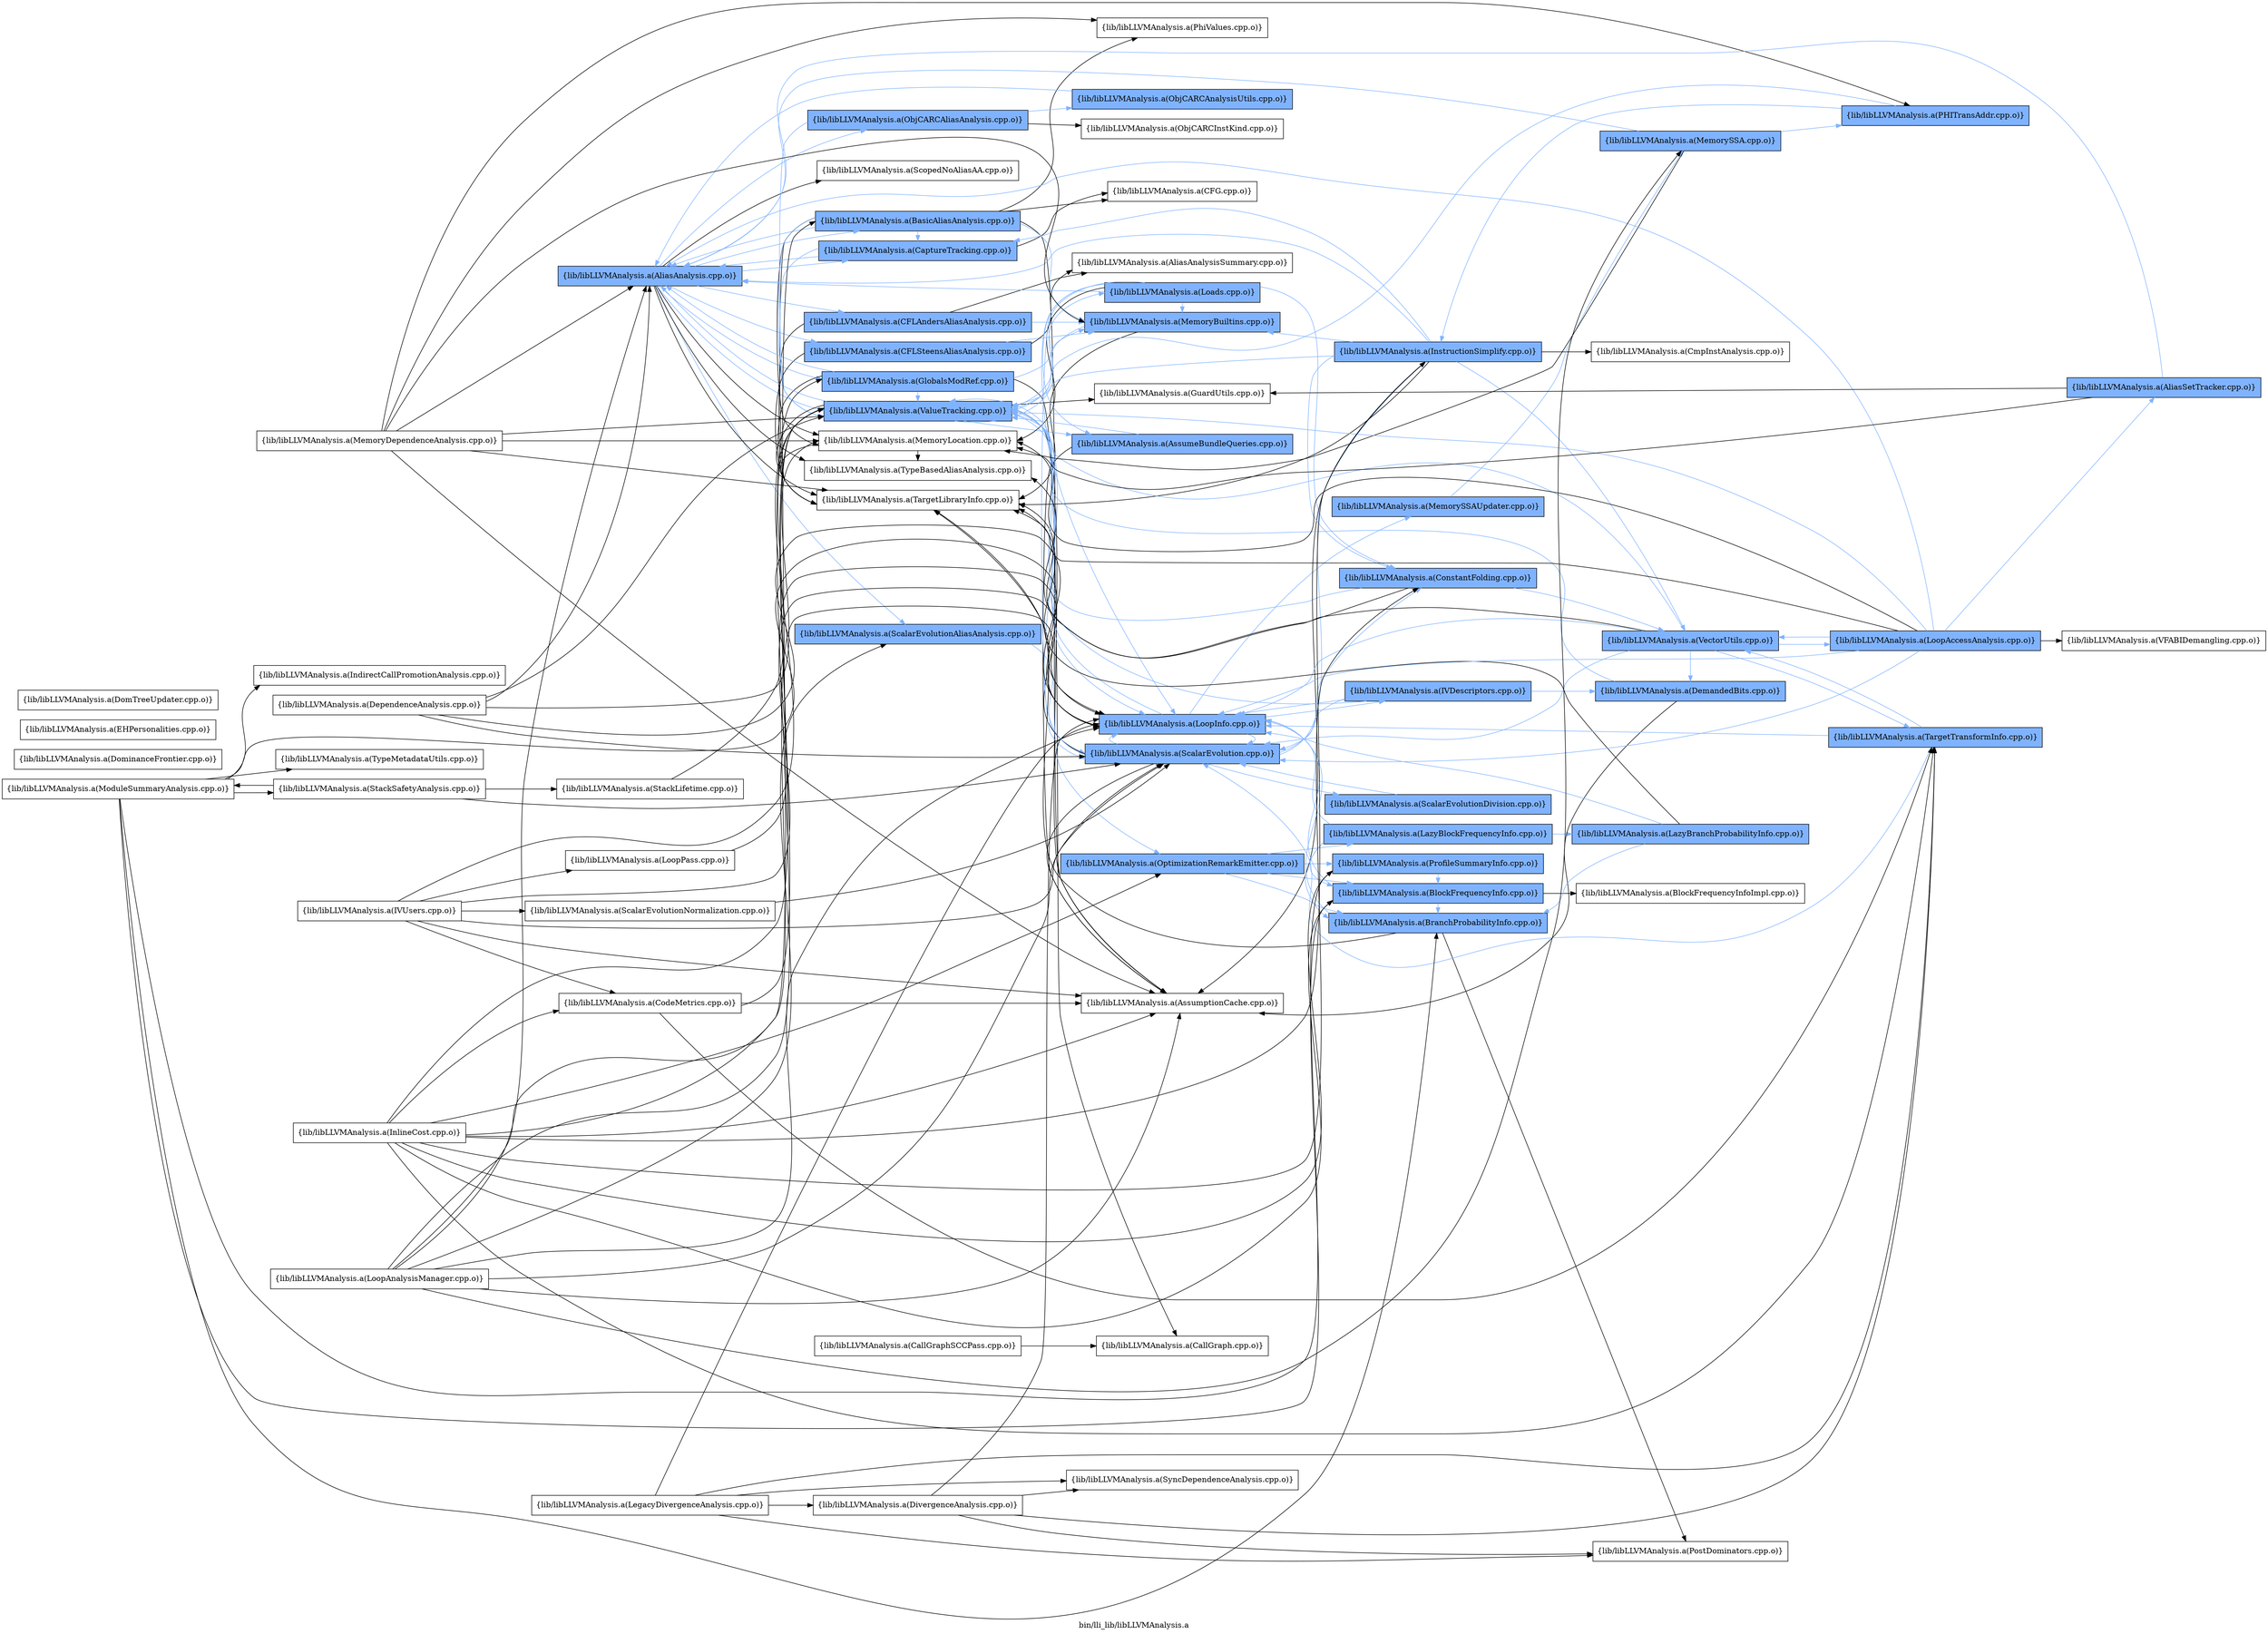 digraph "bin/lli_lib/libLLVMAnalysis.a" {
	label="bin/lli_lib/libLLVMAnalysis.a";
	rankdir=LR;
	{ rank=same; Node0x555f332d2ad8;  }
	{ rank=same; Node0x555f332d1f48; Node0x555f332d94c8; Node0x555f332d9ab8; Node0x555f332d9518; Node0x555f332df198; Node0x555f332c53d8; Node0x555f332bf988; Node0x555f332d1cc8; Node0x555f332d8b18; Node0x555f332d7cb8; Node0x555f332d6db8; Node0x555f332bc378;  }
	{ rank=same; Node0x555f332d2588; Node0x555f332da198; Node0x555f332c62d8; Node0x555f332b7cd8; Node0x555f332d9338; Node0x555f332da5f8; Node0x555f332b9df8; Node0x555f332b94e8; Node0x555f332bb8d8; Node0x555f332d22b8; Node0x555f332bb108; Node0x555f332c3df8; Node0x555f332c5c48; Node0x555f332b9718;  }
	{ rank=same; Node0x555f332d92e8; Node0x555f332dc268; Node0x555f332d1548; Node0x555f332bab18; Node0x555f332d32a8; Node0x555f332d0eb8; Node0x555f332da7d8; Node0x555f332dd0c8; Node0x555f332bc878;  }
	{ rank=same; Node0x555f332b7f58; Node0x555f332dc9e8; Node0x555f332dc768; Node0x555f332d2b78; Node0x555f332da788; Node0x555f332bc698; Node0x555f332db188;  }
	{ rank=same; Node0x555f332c2318; Node0x555f332d88e8; Node0x555f332b8ef8;  }

	Node0x555f332d2ad8 [shape=record,shape=box,group=1,style=filled,fillcolor="0.600000 0.5 1",label="{lib/libLLVMAnalysis.a(AliasAnalysis.cpp.o)}"];
	Node0x555f332d2ad8 -> Node0x555f332d1f48[color="0.600000 0.5 1"];
	Node0x555f332d2ad8 -> Node0x555f332d94c8[color="0.600000 0.5 1"];
	Node0x555f332d2ad8 -> Node0x555f332d9ab8[color="0.600000 0.5 1"];
	Node0x555f332d2ad8 -> Node0x555f332d9518[color="0.600000 0.5 1"];
	Node0x555f332d2ad8 -> Node0x555f332df198[color="0.600000 0.5 1"];
	Node0x555f332d2ad8 -> Node0x555f332c53d8;
	Node0x555f332d2ad8 -> Node0x555f332bf988[color="0.600000 0.5 1"];
	Node0x555f332d2ad8 -> Node0x555f332d1cc8[color="0.600000 0.5 1"];
	Node0x555f332d2ad8 -> Node0x555f332d8b18;
	Node0x555f332d2ad8 -> Node0x555f332d7cb8;
	Node0x555f332d2ad8 -> Node0x555f332d6db8;
	Node0x555f332d2ad8 -> Node0x555f332bc378[color="0.600000 0.5 1"];
	Node0x555f332d1f48 [shape=record,shape=box,group=1,style=filled,fillcolor="0.600000 0.5 1",label="{lib/libLLVMAnalysis.a(BasicAliasAnalysis.cpp.o)}"];
	Node0x555f332d1f48 -> Node0x555f332d2ad8[color="0.600000 0.5 1"];
	Node0x555f332d1f48 -> Node0x555f332d2588;
	Node0x555f332d1f48 -> Node0x555f332da198;
	Node0x555f332d1f48 -> Node0x555f332d9518[color="0.600000 0.5 1"];
	Node0x555f332d1f48 -> Node0x555f332c62d8[color="0.600000 0.5 1"];
	Node0x555f332d1f48 -> Node0x555f332c53d8;
	Node0x555f332d1f48 -> Node0x555f332b7cd8;
	Node0x555f332d1f48 -> Node0x555f332d8b18;
	Node0x555f332d1f48 -> Node0x555f332bc378[color="0.600000 0.5 1"];
	Node0x555f332db098 [shape=record,shape=box,group=0,label="{lib/libLLVMAnalysis.a(DominanceFrontier.cpp.o)}"];
	Node0x555f332df198 [shape=record,shape=box,group=1,style=filled,fillcolor="0.600000 0.5 1",label="{lib/libLLVMAnalysis.a(GlobalsModRef.cpp.o)}"];
	Node0x555f332df198 -> Node0x555f332d2ad8[color="0.600000 0.5 1"];
	Node0x555f332df198 -> Node0x555f332da5f8;
	Node0x555f332df198 -> Node0x555f332c62d8[color="0.600000 0.5 1"];
	Node0x555f332df198 -> Node0x555f332d8b18;
	Node0x555f332df198 -> Node0x555f332bc378[color="0.600000 0.5 1"];
	Node0x555f332bcaf8 [shape=record,shape=box,group=0,label="{lib/libLLVMAnalysis.a(IVUsers.cpp.o)}"];
	Node0x555f332bcaf8 -> Node0x555f332d2588;
	Node0x555f332bcaf8 -> Node0x555f332bc788;
	Node0x555f332bcaf8 -> Node0x555f332c5c48;
	Node0x555f332bcaf8 -> Node0x555f332c69b8;
	Node0x555f332bcaf8 -> Node0x555f332bb8d8;
	Node0x555f332bcaf8 -> Node0x555f332daa58;
	Node0x555f332bcaf8 -> Node0x555f332bc378;
	Node0x555f332c5c48 [shape=record,shape=box,group=1,style=filled,fillcolor="0.600000 0.5 1",label="{lib/libLLVMAnalysis.a(LoopInfo.cpp.o)}"];
	Node0x555f332c5c48 -> Node0x555f332bab18[color="0.600000 0.5 1"];
	Node0x555f332c5c48 -> Node0x555f332d32a8[color="0.600000 0.5 1"];
	Node0x555f332c5c48 -> Node0x555f332bb8d8[color="0.600000 0.5 1"];
	Node0x555f332c5c48 -> Node0x555f332bc378[color="0.600000 0.5 1"];
	Node0x555f332c46b8 [shape=record,shape=box,group=0,label="{lib/libLLVMAnalysis.a(MemoryDependenceAnalysis.cpp.o)}"];
	Node0x555f332c46b8 -> Node0x555f332d2ad8;
	Node0x555f332c46b8 -> Node0x555f332d2588;
	Node0x555f332c46b8 -> Node0x555f332c62d8;
	Node0x555f332c46b8 -> Node0x555f332c53d8;
	Node0x555f332c46b8 -> Node0x555f332b8ef8;
	Node0x555f332c46b8 -> Node0x555f332b7cd8;
	Node0x555f332c46b8 -> Node0x555f332d8b18;
	Node0x555f332c46b8 -> Node0x555f332bc378;
	Node0x555f332bb8d8 [shape=record,shape=box,group=1,style=filled,fillcolor="0.600000 0.5 1",label="{lib/libLLVMAnalysis.a(ScalarEvolution.cpp.o)}"];
	Node0x555f332bb8d8 -> Node0x555f332d2588;
	Node0x555f332bb8d8 -> Node0x555f332d92e8[color="0.600000 0.5 1"];
	Node0x555f332bb8d8 -> Node0x555f332dc268[color="0.600000 0.5 1"];
	Node0x555f332bb8d8 -> Node0x555f332c5c48[color="0.600000 0.5 1"];
	Node0x555f332bb8d8 -> Node0x555f332d1548[color="0.600000 0.5 1"];
	Node0x555f332bb8d8 -> Node0x555f332d8b18;
	Node0x555f332bb8d8 -> Node0x555f332bc378[color="0.600000 0.5 1"];
	Node0x555f332d1cc8 [shape=record,shape=box,group=1,style=filled,fillcolor="0.600000 0.5 1",label="{lib/libLLVMAnalysis.a(ScalarEvolutionAliasAnalysis.cpp.o)}"];
	Node0x555f332d1cc8 -> Node0x555f332bb8d8[color="0.600000 0.5 1"];
	Node0x555f332d92e8 [shape=record,shape=box,group=1,style=filled,fillcolor="0.600000 0.5 1",label="{lib/libLLVMAnalysis.a(ConstantFolding.cpp.o)}"];
	Node0x555f332d92e8 -> Node0x555f332d8b18;
	Node0x555f332d92e8 -> Node0x555f332bc378[color="0.600000 0.5 1"];
	Node0x555f332d92e8 -> Node0x555f332b7f58[color="0.600000 0.5 1"];
	Node0x555f332dbb38 [shape=record,shape=box,group=0,label="{lib/libLLVMAnalysis.a(EHPersonalities.cpp.o)}"];
	Node0x555f332c3df8 [shape=record,shape=box,group=1,style=filled,fillcolor="0.600000 0.5 1",label="{lib/libLLVMAnalysis.a(Loads.cpp.o)}"];
	Node0x555f332c3df8 -> Node0x555f332d2ad8[color="0.600000 0.5 1"];
	Node0x555f332c3df8 -> Node0x555f332d22b8[color="0.600000 0.5 1"];
	Node0x555f332c3df8 -> Node0x555f332d92e8[color="0.600000 0.5 1"];
	Node0x555f332c3df8 -> Node0x555f332c5c48[color="0.600000 0.5 1"];
	Node0x555f332c3df8 -> Node0x555f332c62d8[color="0.600000 0.5 1"];
	Node0x555f332c3df8 -> Node0x555f332c53d8;
	Node0x555f332c3df8 -> Node0x555f332bb8d8[color="0.600000 0.5 1"];
	Node0x555f332c3df8 -> Node0x555f332bc378[color="0.600000 0.5 1"];
	Node0x555f332d0eb8 [shape=record,shape=box,group=1,style=filled,fillcolor="0.600000 0.5 1",label="{lib/libLLVMAnalysis.a(BlockFrequencyInfo.cpp.o)}"];
	Node0x555f332d0eb8 -> Node0x555f332da788;
	Node0x555f332d0eb8 -> Node0x555f332da7d8[color="0.600000 0.5 1"];
	Node0x555f332d0eb8 -> Node0x555f332c5c48[color="0.600000 0.5 1"];
	Node0x555f332da788 [shape=record,shape=box,group=0,label="{lib/libLLVMAnalysis.a(BlockFrequencyInfoImpl.cpp.o)}"];
	Node0x555f332bc378 [shape=record,shape=box,group=1,style=filled,fillcolor="0.600000 0.5 1",label="{lib/libLLVMAnalysis.a(ValueTracking.cpp.o)}"];
	Node0x555f332bc378 -> Node0x555f332d2ad8[color="0.600000 0.5 1"];
	Node0x555f332bc378 -> Node0x555f332d22b8[color="0.600000 0.5 1"];
	Node0x555f332bc378 -> Node0x555f332d2588;
	Node0x555f332bc378 -> Node0x555f332bb108;
	Node0x555f332bc378 -> Node0x555f332c3df8[color="0.600000 0.5 1"];
	Node0x555f332bc378 -> Node0x555f332c5c48[color="0.600000 0.5 1"];
	Node0x555f332bc378 -> Node0x555f332b9718[color="0.600000 0.5 1"];
	Node0x555f332bc378 -> Node0x555f332d8b18;
	Node0x555f332d94c8 [shape=record,shape=box,group=1,style=filled,fillcolor="0.600000 0.5 1",label="{lib/libLLVMAnalysis.a(CFLAndersAliasAnalysis.cpp.o)}"];
	Node0x555f332d94c8 -> Node0x555f332d9338;
	Node0x555f332d94c8 -> Node0x555f332c62d8[color="0.600000 0.5 1"];
	Node0x555f332d94c8 -> Node0x555f332d8b18;
	Node0x555f332d9ab8 [shape=record,shape=box,group=1,style=filled,fillcolor="0.600000 0.5 1",label="{lib/libLLVMAnalysis.a(CFLSteensAliasAnalysis.cpp.o)}"];
	Node0x555f332d9ab8 -> Node0x555f332d9338;
	Node0x555f332d9ab8 -> Node0x555f332c62d8[color="0.600000 0.5 1"];
	Node0x555f332d9ab8 -> Node0x555f332d8b18;
	Node0x555f332d8cf8 [shape=record,shape=box,group=0,label="{lib/libLLVMAnalysis.a(CallGraphSCCPass.cpp.o)}"];
	Node0x555f332d8cf8 -> Node0x555f332da5f8;
	Node0x555f332d88e8 [shape=record,shape=box,group=1,style=filled,fillcolor="0.600000 0.5 1",label="{lib/libLLVMAnalysis.a(TargetTransformInfo.cpp.o)}"];
	Node0x555f332d88e8 -> Node0x555f332c5c48[color="0.600000 0.5 1"];
	Node0x555f332d88e8 -> Node0x555f332bb8d8[color="0.600000 0.5 1"];
	Node0x555f332d88e8 -> Node0x555f332b7f58[color="0.600000 0.5 1"];
	Node0x555f332d7cb8 [shape=record,shape=box,group=0,label="{lib/libLLVMAnalysis.a(TypeBasedAliasAnalysis.cpp.o)}"];
	Node0x555f332d6db8 [shape=record,shape=box,group=0,label="{lib/libLLVMAnalysis.a(ScopedNoAliasAA.cpp.o)}"];
	Node0x555f332bc878 [shape=record,shape=box,group=1,style=filled,fillcolor="0.600000 0.5 1",label="{lib/libLLVMAnalysis.a(ProfileSummaryInfo.cpp.o)}"];
	Node0x555f332bc878 -> Node0x555f332d0eb8[color="0.600000 0.5 1"];
	Node0x555f332da198 [shape=record,shape=box,group=0,label="{lib/libLLVMAnalysis.a(CFG.cpp.o)}"];
	Node0x555f332da7d8 [shape=record,shape=box,group=1,style=filled,fillcolor="0.600000 0.5 1",label="{lib/libLLVMAnalysis.a(BranchProbabilityInfo.cpp.o)}"];
	Node0x555f332da7d8 -> Node0x555f332c5c48[color="0.600000 0.5 1"];
	Node0x555f332da7d8 -> Node0x555f332bc698;
	Node0x555f332da7d8 -> Node0x555f332d8b18;
	Node0x555f332dc268 [shape=record,shape=box,group=1,style=filled,fillcolor="0.600000 0.5 1",label="{lib/libLLVMAnalysis.a(InstructionSimplify.cpp.o)}"];
	Node0x555f332dc268 -> Node0x555f332d2ad8[color="0.600000 0.5 1"];
	Node0x555f332dc268 -> Node0x555f332d2588;
	Node0x555f332dc268 -> Node0x555f332d9518[color="0.600000 0.5 1"];
	Node0x555f332dc268 -> Node0x555f332d92e8[color="0.600000 0.5 1"];
	Node0x555f332dc268 -> Node0x555f332dc9e8;
	Node0x555f332dc268 -> Node0x555f332c62d8[color="0.600000 0.5 1"];
	Node0x555f332dc268 -> Node0x555f332d8b18;
	Node0x555f332dc268 -> Node0x555f332bc378[color="0.600000 0.5 1"];
	Node0x555f332dc268 -> Node0x555f332b7f58[color="0.600000 0.5 1"];
	Node0x555f332d8b18 [shape=record,shape=box,group=0,label="{lib/libLLVMAnalysis.a(TargetLibraryInfo.cpp.o)}"];
	Node0x555f332b7f58 [shape=record,shape=box,group=1,style=filled,fillcolor="0.600000 0.5 1",label="{lib/libLLVMAnalysis.a(VectorUtils.cpp.o)}"];
	Node0x555f332b7f58 -> Node0x555f332dc768[color="0.600000 0.5 1"];
	Node0x555f332b7f58 -> Node0x555f332c2318[color="0.600000 0.5 1"];
	Node0x555f332b7f58 -> Node0x555f332c5c48[color="0.600000 0.5 1"];
	Node0x555f332b7f58 -> Node0x555f332bb8d8[color="0.600000 0.5 1"];
	Node0x555f332b7f58 -> Node0x555f332d88e8[color="0.600000 0.5 1"];
	Node0x555f332b7f58 -> Node0x555f332d7cb8;
	Node0x555f332b7f58 -> Node0x555f332bc378[color="0.600000 0.5 1"];
	Node0x555f332dcb78 [shape=record,shape=box,group=0,label="{lib/libLLVMAnalysis.a(DomTreeUpdater.cpp.o)}"];
	Node0x555f332dd0c8 [shape=record,shape=box,group=1,style=filled,fillcolor="0.600000 0.5 1",label="{lib/libLLVMAnalysis.a(LazyBlockFrequencyInfo.cpp.o)}"];
	Node0x555f332dd0c8 -> Node0x555f332d0eb8[color="0.600000 0.5 1"];
	Node0x555f332dd0c8 -> Node0x555f332da7d8[color="0.600000 0.5 1"];
	Node0x555f332dd0c8 -> Node0x555f332db188[color="0.600000 0.5 1"];
	Node0x555f332dd0c8 -> Node0x555f332c5c48[color="0.600000 0.5 1"];
	Node0x555f332d2588 [shape=record,shape=box,group=0,label="{lib/libLLVMAnalysis.a(AssumptionCache.cpp.o)}"];
	Node0x555f332b9718 [shape=record,shape=box,group=1,style=filled,fillcolor="0.600000 0.5 1",label="{lib/libLLVMAnalysis.a(OptimizationRemarkEmitter.cpp.o)}"];
	Node0x555f332b9718 -> Node0x555f332d0eb8[color="0.600000 0.5 1"];
	Node0x555f332b9718 -> Node0x555f332da7d8[color="0.600000 0.5 1"];
	Node0x555f332b9718 -> Node0x555f332dd0c8[color="0.600000 0.5 1"];
	Node0x555f332b9718 -> Node0x555f332bc878[color="0.600000 0.5 1"];
	Node0x555f332d2b78 [shape=record,shape=box,group=1,style=filled,fillcolor="0.600000 0.5 1",label="{lib/libLLVMAnalysis.a(MemorySSA.cpp.o)}"];
	Node0x555f332d2b78 -> Node0x555f332d2ad8[color="0.600000 0.5 1"];
	Node0x555f332d2b78 -> Node0x555f332c53d8;
	Node0x555f332d2b78 -> Node0x555f332b8ef8[color="0.600000 0.5 1"];
	Node0x555f332d32a8 [shape=record,shape=box,group=1,style=filled,fillcolor="0.600000 0.5 1",label="{lib/libLLVMAnalysis.a(MemorySSAUpdater.cpp.o)}"];
	Node0x555f332d32a8 -> Node0x555f332d2b78[color="0.600000 0.5 1"];
	Node0x555f332b94e8 [shape=record,shape=box,group=0,label="{lib/libLLVMAnalysis.a(ObjCARCInstKind.cpp.o)}"];
	Node0x555f332bbd38 [shape=record,shape=box,group=0,label="{lib/libLLVMAnalysis.a(InlineCost.cpp.o)}"];
	Node0x555f332bbd38 -> Node0x555f332d2588;
	Node0x555f332bbd38 -> Node0x555f332d0eb8;
	Node0x555f332bbd38 -> Node0x555f332d92e8;
	Node0x555f332bbd38 -> Node0x555f332bc788;
	Node0x555f332bbd38 -> Node0x555f332dc268;
	Node0x555f332bbd38 -> Node0x555f332c5c48;
	Node0x555f332bbd38 -> Node0x555f332b9718;
	Node0x555f332bbd38 -> Node0x555f332bc878;
	Node0x555f332bbd38 -> Node0x555f332d88e8;
	Node0x555f332bbd38 -> Node0x555f332bc378;
	Node0x555f332d9d88 [shape=record,shape=box,group=0,label="{lib/libLLVMAnalysis.a(StackLifetime.cpp.o)}"];
	Node0x555f332d9d88 -> Node0x555f332bc378;
	Node0x555f332c53d8 [shape=record,shape=box,group=0,label="{lib/libLLVMAnalysis.a(MemoryLocation.cpp.o)}"];
	Node0x555f332c53d8 -> Node0x555f332d8b18;
	Node0x555f332c53d8 -> Node0x555f332d7cb8;
	Node0x555f332dc768 [shape=record,shape=box,group=1,style=filled,fillcolor="0.600000 0.5 1",label="{lib/libLLVMAnalysis.a(DemandedBits.cpp.o)}"];
	Node0x555f332dc768 -> Node0x555f332d2588;
	Node0x555f332dc768 -> Node0x555f332bc378[color="0.600000 0.5 1"];
	Node0x555f332c2318 [shape=record,shape=box,group=1,style=filled,fillcolor="0.600000 0.5 1",label="{lib/libLLVMAnalysis.a(LoopAccessAnalysis.cpp.o)}"];
	Node0x555f332c2318 -> Node0x555f332d2ad8[color="0.600000 0.5 1"];
	Node0x555f332c2318 -> Node0x555f332c2db8[color="0.600000 0.5 1"];
	Node0x555f332c2318 -> Node0x555f332c5c48[color="0.600000 0.5 1"];
	Node0x555f332c2318 -> Node0x555f332c53d8;
	Node0x555f332c2318 -> Node0x555f332bb8d8[color="0.600000 0.5 1"];
	Node0x555f332c2318 -> Node0x555f332d8b18;
	Node0x555f332c2318 -> Node0x555f332bc378[color="0.600000 0.5 1"];
	Node0x555f332c2318 -> Node0x555f332b7f58[color="0.600000 0.5 1"];
	Node0x555f332c2318 -> Node0x555f332b8b38;
	Node0x555f332db638 [shape=record,shape=box,group=0,label="{lib/libLLVMAnalysis.a(LegacyDivergenceAnalysis.cpp.o)}"];
	Node0x555f332db638 -> Node0x555f332dbe08;
	Node0x555f332db638 -> Node0x555f332c5c48;
	Node0x555f332db638 -> Node0x555f332bc698;
	Node0x555f332db638 -> Node0x555f332d97e8;
	Node0x555f332db638 -> Node0x555f332d88e8;
	Node0x555f332bc698 [shape=record,shape=box,group=0,label="{lib/libLLVMAnalysis.a(PostDominators.cpp.o)}"];
	Node0x555f332bab18 [shape=record,shape=box,group=1,style=filled,fillcolor="0.600000 0.5 1",label="{lib/libLLVMAnalysis.a(IVDescriptors.cpp.o)}"];
	Node0x555f332bab18 -> Node0x555f332dc768[color="0.600000 0.5 1"];
	Node0x555f332bab18 -> Node0x555f332c5c48[color="0.600000 0.5 1"];
	Node0x555f332bab18 -> Node0x555f332bb8d8[color="0.600000 0.5 1"];
	Node0x555f332bab18 -> Node0x555f332bc378[color="0.600000 0.5 1"];
	Node0x555f332c2688 [shape=record,shape=box,group=0,label="{lib/libLLVMAnalysis.a(LoopAnalysisManager.cpp.o)}"];
	Node0x555f332c2688 -> Node0x555f332d2ad8;
	Node0x555f332c2688 -> Node0x555f332d2588;
	Node0x555f332c2688 -> Node0x555f332d1f48;
	Node0x555f332c2688 -> Node0x555f332df198;
	Node0x555f332c2688 -> Node0x555f332c5c48;
	Node0x555f332c2688 -> Node0x555f332d2b78;
	Node0x555f332c2688 -> Node0x555f332bb8d8;
	Node0x555f332c2688 -> Node0x555f332d1cc8;
	Node0x555f332c69b8 [shape=record,shape=box,group=0,label="{lib/libLLVMAnalysis.a(LoopPass.cpp.o)}"];
	Node0x555f332c69b8 -> Node0x555f332c5c48;
	Node0x555f332da5f8 [shape=record,shape=box,group=0,label="{lib/libLLVMAnalysis.a(CallGraph.cpp.o)}"];
	Node0x555f332d9518 [shape=record,shape=box,group=1,style=filled,fillcolor="0.600000 0.5 1",label="{lib/libLLVMAnalysis.a(CaptureTracking.cpp.o)}"];
	Node0x555f332d9518 -> Node0x555f332d2ad8[color="0.600000 0.5 1"];
	Node0x555f332d9518 -> Node0x555f332da198;
	Node0x555f332d9518 -> Node0x555f332bc378[color="0.600000 0.5 1"];
	Node0x555f332d22b8 [shape=record,shape=box,group=1,style=filled,fillcolor="0.600000 0.5 1",label="{lib/libLLVMAnalysis.a(AssumeBundleQueries.cpp.o)}"];
	Node0x555f332d22b8 -> Node0x555f332d2588;
	Node0x555f332d22b8 -> Node0x555f332bc378[color="0.600000 0.5 1"];
	Node0x555f332c62d8 [shape=record,shape=box,group=1,style=filled,fillcolor="0.600000 0.5 1",label="{lib/libLLVMAnalysis.a(MemoryBuiltins.cpp.o)}"];
	Node0x555f332c62d8 -> Node0x555f332d8b18;
	Node0x555f332c62d8 -> Node0x555f332bc378[color="0.600000 0.5 1"];
	Node0x555f332dd3e8 [shape=record,shape=box,group=0,label="{lib/libLLVMAnalysis.a(DependenceAnalysis.cpp.o)}"];
	Node0x555f332dd3e8 -> Node0x555f332d2ad8;
	Node0x555f332dd3e8 -> Node0x555f332c5c48;
	Node0x555f332dd3e8 -> Node0x555f332c53d8;
	Node0x555f332dd3e8 -> Node0x555f332bb8d8;
	Node0x555f332dd3e8 -> Node0x555f332bc378;
	Node0x555f332daa58 [shape=record,shape=box,group=0,label="{lib/libLLVMAnalysis.a(ScalarEvolutionNormalization.cpp.o)}"];
	Node0x555f332daa58 -> Node0x555f332bb8d8;
	Node0x555f332bb108 [shape=record,shape=box,group=0,label="{lib/libLLVMAnalysis.a(GuardUtils.cpp.o)}"];
	Node0x555f332c0338 [shape=record,shape=box,group=0,label="{lib/libLLVMAnalysis.a(ModuleSummaryAnalysis.cpp.o)}"];
	Node0x555f332c0338 -> Node0x555f332d0eb8;
	Node0x555f332c0338 -> Node0x555f332da7d8;
	Node0x555f332c0338 -> Node0x555f332c5c48;
	Node0x555f332c0338 -> Node0x555f332bf758;
	Node0x555f332c0338 -> Node0x555f332bc878;
	Node0x555f332c0338 -> Node0x555f332d9a18;
	Node0x555f332c0338 -> Node0x555f332d79e8;
	Node0x555f332bf988 [shape=record,shape=box,group=1,style=filled,fillcolor="0.600000 0.5 1",label="{lib/libLLVMAnalysis.a(ObjCARCAliasAnalysis.cpp.o)}"];
	Node0x555f332bf988 -> Node0x555f332b9df8[color="0.600000 0.5 1"];
	Node0x555f332bf988 -> Node0x555f332b94e8;
	Node0x555f332bf988 -> Node0x555f332bc378[color="0.600000 0.5 1"];
	Node0x555f332b7cd8 [shape=record,shape=box,group=0,label="{lib/libLLVMAnalysis.a(PhiValues.cpp.o)}"];
	Node0x555f332d9338 [shape=record,shape=box,group=0,label="{lib/libLLVMAnalysis.a(AliasAnalysisSummary.cpp.o)}"];
	Node0x555f332bc788 [shape=record,shape=box,group=0,label="{lib/libLLVMAnalysis.a(CodeMetrics.cpp.o)}"];
	Node0x555f332bc788 -> Node0x555f332d2588;
	Node0x555f332bc788 -> Node0x555f332d88e8;
	Node0x555f332bc788 -> Node0x555f332bc378;
	Node0x555f332dc9e8 [shape=record,shape=box,group=0,label="{lib/libLLVMAnalysis.a(CmpInstAnalysis.cpp.o)}"];
	Node0x555f332db188 [shape=record,shape=box,group=1,style=filled,fillcolor="0.600000 0.5 1",label="{lib/libLLVMAnalysis.a(LazyBranchProbabilityInfo.cpp.o)}"];
	Node0x555f332db188 -> Node0x555f332da7d8[color="0.600000 0.5 1"];
	Node0x555f332db188 -> Node0x555f332c5c48[color="0.600000 0.5 1"];
	Node0x555f332db188 -> Node0x555f332d8b18;
	Node0x555f332dbe08 [shape=record,shape=box,group=0,label="{lib/libLLVMAnalysis.a(DivergenceAnalysis.cpp.o)}"];
	Node0x555f332dbe08 -> Node0x555f332c5c48;
	Node0x555f332dbe08 -> Node0x555f332bc698;
	Node0x555f332dbe08 -> Node0x555f332d97e8;
	Node0x555f332dbe08 -> Node0x555f332d88e8;
	Node0x555f332d97e8 [shape=record,shape=box,group=0,label="{lib/libLLVMAnalysis.a(SyncDependenceAnalysis.cpp.o)}"];
	Node0x555f332c2db8 [shape=record,shape=box,group=1,style=filled,fillcolor="0.600000 0.5 1",label="{lib/libLLVMAnalysis.a(AliasSetTracker.cpp.o)}"];
	Node0x555f332c2db8 -> Node0x555f332d2ad8[color="0.600000 0.5 1"];
	Node0x555f332c2db8 -> Node0x555f332bb108;
	Node0x555f332c2db8 -> Node0x555f332c53d8;
	Node0x555f332b8b38 [shape=record,shape=box,group=0,label="{lib/libLLVMAnalysis.a(VFABIDemangling.cpp.o)}"];
	Node0x555f332b8ef8 [shape=record,shape=box,group=1,style=filled,fillcolor="0.600000 0.5 1",label="{lib/libLLVMAnalysis.a(PHITransAddr.cpp.o)}"];
	Node0x555f332b8ef8 -> Node0x555f332dc268[color="0.600000 0.5 1"];
	Node0x555f332b8ef8 -> Node0x555f332bc378[color="0.600000 0.5 1"];
	Node0x555f332bf758 [shape=record,shape=box,group=0,label="{lib/libLLVMAnalysis.a(IndirectCallPromotionAnalysis.cpp.o)}"];
	Node0x555f332d9a18 [shape=record,shape=box,group=0,label="{lib/libLLVMAnalysis.a(StackSafetyAnalysis.cpp.o)}"];
	Node0x555f332d9a18 -> Node0x555f332c0338;
	Node0x555f332d9a18 -> Node0x555f332bb8d8;
	Node0x555f332d9a18 -> Node0x555f332d9d88;
	Node0x555f332d79e8 [shape=record,shape=box,group=0,label="{lib/libLLVMAnalysis.a(TypeMetadataUtils.cpp.o)}"];
	Node0x555f332b9df8 [shape=record,shape=box,group=1,style=filled,fillcolor="0.600000 0.5 1",label="{lib/libLLVMAnalysis.a(ObjCARCAnalysisUtils.cpp.o)}"];
	Node0x555f332b9df8 -> Node0x555f332d2ad8[color="0.600000 0.5 1"];
	Node0x555f332d1548 [shape=record,shape=box,group=1,style=filled,fillcolor="0.600000 0.5 1",label="{lib/libLLVMAnalysis.a(ScalarEvolutionDivision.cpp.o)}"];
	Node0x555f332d1548 -> Node0x555f332bb8d8[color="0.600000 0.5 1"];
}
